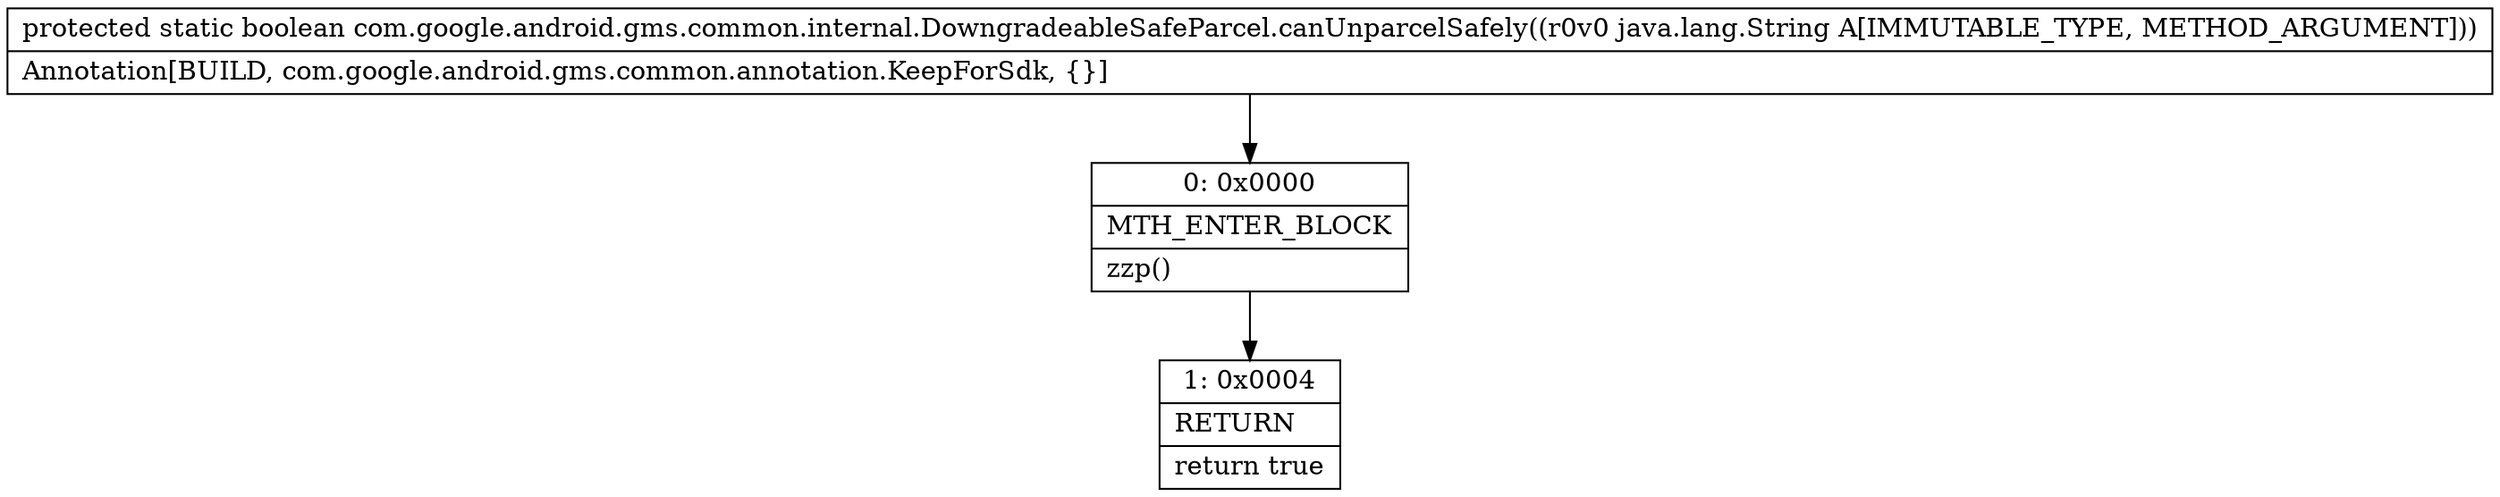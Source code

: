 digraph "CFG forcom.google.android.gms.common.internal.DowngradeableSafeParcel.canUnparcelSafely(Ljava\/lang\/String;)Z" {
Node_0 [shape=record,label="{0\:\ 0x0000|MTH_ENTER_BLOCK\l|zzp()\l}"];
Node_1 [shape=record,label="{1\:\ 0x0004|RETURN\l|return true\l}"];
MethodNode[shape=record,label="{protected static boolean com.google.android.gms.common.internal.DowngradeableSafeParcel.canUnparcelSafely((r0v0 java.lang.String A[IMMUTABLE_TYPE, METHOD_ARGUMENT]))  | Annotation[BUILD, com.google.android.gms.common.annotation.KeepForSdk, \{\}]\l}"];
MethodNode -> Node_0;
Node_0 -> Node_1;
}

